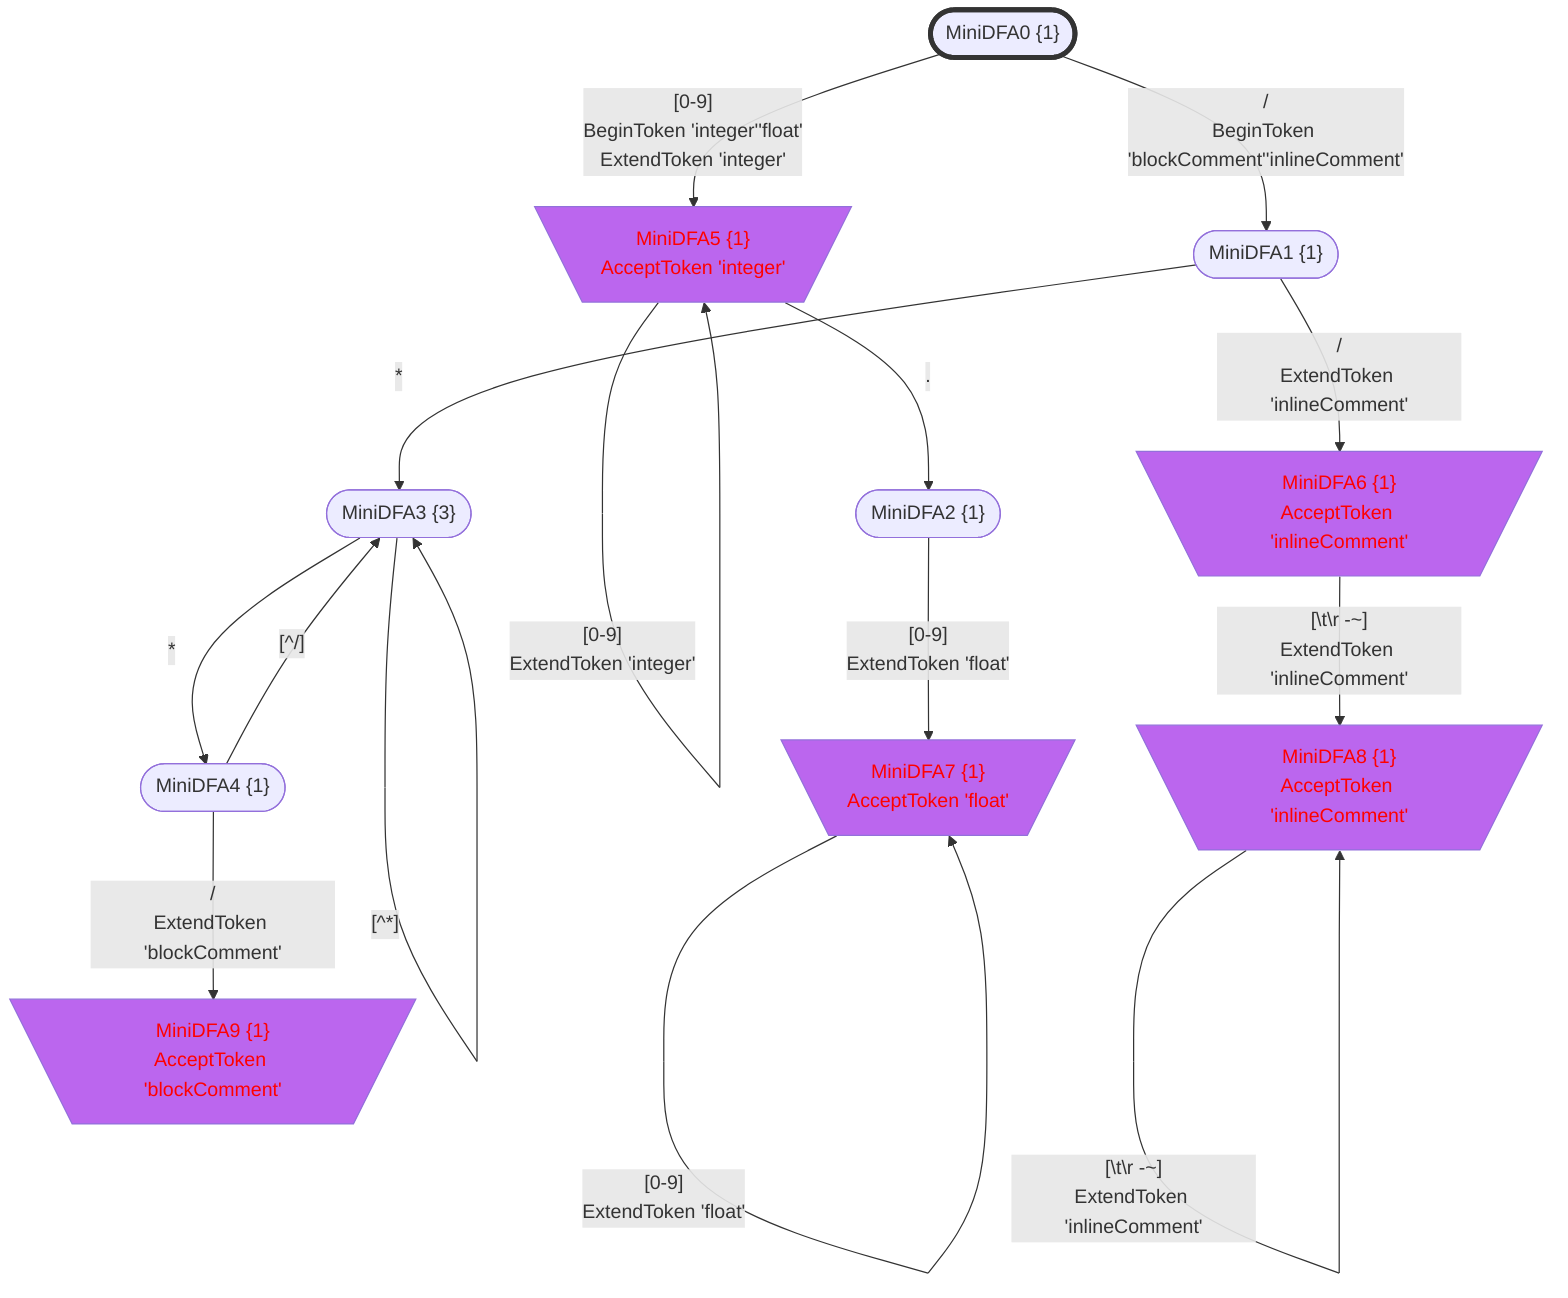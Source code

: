 flowchart
classDef c0001 color:#FF0000;
classDef c0010 stroke-dasharray: 10 10;
classDef c0011 stroke-dasharray: 10 10,color:#FF0000;
classDef c0100 fill:#BB66EE;
classDef c0101 fill:#BB66EE,color:#FF0000;
classDef c0110 fill:#BB66EE,stroke-dasharray: 10 10;
classDef c0111 fill:#BB66EE,stroke-dasharray: 10 10,color:#FF0000;
classDef c1000 stroke:#333,stroke-width:4px;
classDef c1001 stroke:#333,stroke-width:4px,color:#FF0000;
classDef c1010 stroke:#333,stroke-width:4px,stroke-dasharray: 10 10;
classDef c1011 stroke:#333,stroke-width:4px,stroke-dasharray: 10 10,color:#FF0000;
classDef c1100 stroke:#333,stroke-width:4px,fill:#BB66EE;
classDef c1101 stroke:#333,stroke-width:4px,fill:#BB66EE,color:#FF0000;
classDef c1110 stroke:#333,stroke-width:4px,fill:#BB66EE,stroke-dasharray: 10 10;
classDef c1111 stroke:#333,stroke-width:4px,fill:#BB66EE,stroke-dasharray: 10 10,color:#FF0000;
MiniDFA0_-525307974(["MiniDFA0 {1}"])
class MiniDFA0_-525307974 c1000;
MiniDFA5_-1569637513[\"MiniDFA5 {1}
AcceptToken 'integer'"/]
class MiniDFA5_-1569637513 c0101;
MiniDFA1_-1850694947(["MiniDFA1 {1}"])
MiniDFA2_-1722998101(["MiniDFA2 {1}"])
MiniDFA3_-1677745688(["MiniDFA3 {3}"])
MiniDFA6_-9237331[\"MiniDFA6 {1}
AcceptToken 'inlineComment'"/]
class MiniDFA6_-9237331 c0101;
MiniDFA7_-2114836410[\"MiniDFA7 {1}
AcceptToken 'float'"/]
class MiniDFA7_-2114836410 c0101;
MiniDFA4_758297002(["MiniDFA4 {1}"])
MiniDFA8_1937419997[\"MiniDFA8 {1}
AcceptToken 'inlineComment'"/]
class MiniDFA8_1937419997 c0101;
MiniDFA9_-2008467491[\"MiniDFA9 {1}
AcceptToken 'blockComment'"/]
class MiniDFA9_-2008467491 c0101;
MiniDFA0_-525307974 -->|"[0-9]
BeginToken 'integer''float'
ExtendToken 'integer'"|MiniDFA5_-1569637513
MiniDFA0_-525307974 -->|"/
BeginToken 'blockComment''inlineComment'"|MiniDFA1_-1850694947
MiniDFA5_-1569637513 -->|"[0-9]
ExtendToken 'integer'"|MiniDFA5_-1569637513
MiniDFA5_-1569637513 -->|"."|MiniDFA2_-1722998101
MiniDFA1_-1850694947 -->|"*"|MiniDFA3_-1677745688
MiniDFA1_-1850694947 -->|"/
ExtendToken 'inlineComment'"|MiniDFA6_-9237331
MiniDFA2_-1722998101 -->|"[0-9]
ExtendToken 'float'"|MiniDFA7_-2114836410
MiniDFA3_-1677745688 -->|"[^*]"|MiniDFA3_-1677745688
MiniDFA3_-1677745688 -->|"*"|MiniDFA4_758297002
MiniDFA6_-9237331 -->|"[#92;t#92;r#32;-~]
ExtendToken 'inlineComment'"|MiniDFA8_1937419997
MiniDFA7_-2114836410 -->|"[0-9]
ExtendToken 'float'"|MiniDFA7_-2114836410
MiniDFA4_758297002 -->|"[^/]"|MiniDFA3_-1677745688
MiniDFA4_758297002 -->|"/
ExtendToken 'blockComment'"|MiniDFA9_-2008467491
MiniDFA8_1937419997 -->|"[#92;t#92;r#32;-~]
ExtendToken 'inlineComment'"|MiniDFA8_1937419997